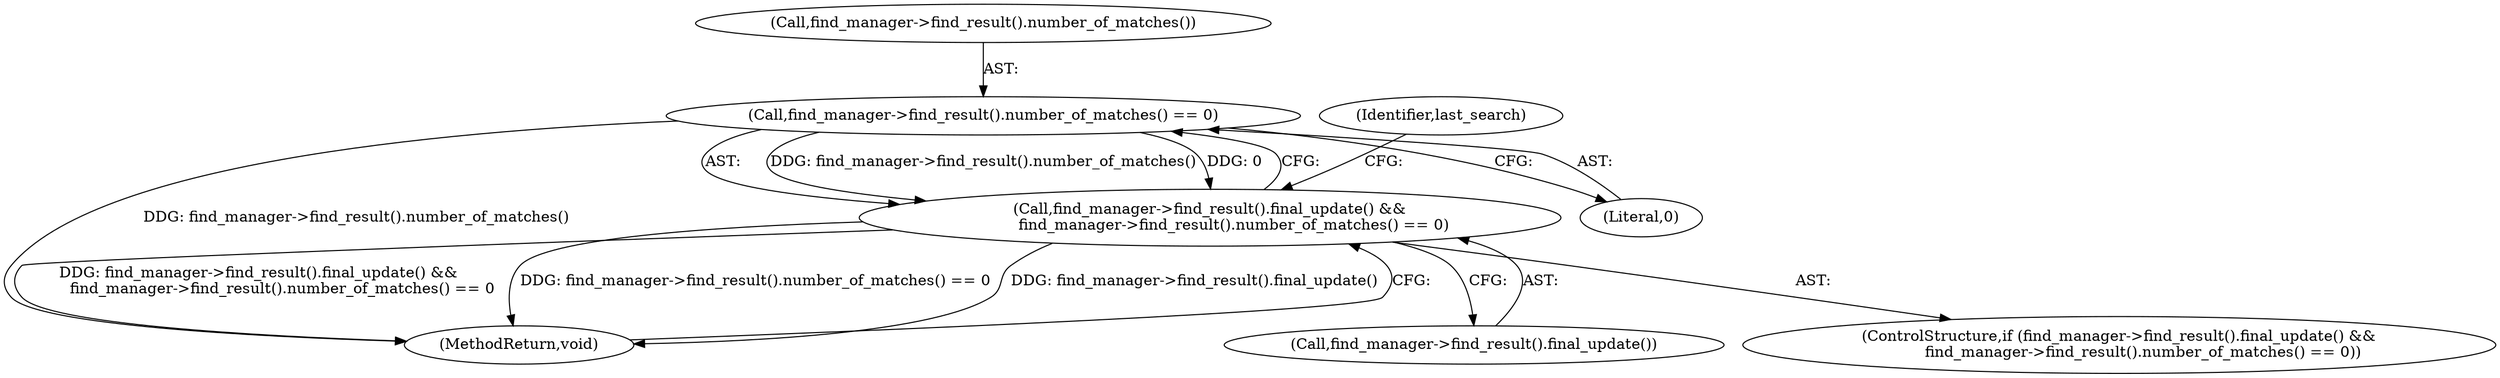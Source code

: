 digraph "1_Chrome_c90c6ca59378d7e86d1a2f28fe96bada35df1508_4@del" {
"1000127" [label="(Call,find_manager->find_result().number_of_matches() == 0)"];
"1000125" [label="(Call,find_manager->find_result().final_update() &&\n          find_manager->find_result().number_of_matches() == 0)"];
"1000127" [label="(Call,find_manager->find_result().number_of_matches() == 0)"];
"1000192" [label="(MethodReturn,void)"];
"1000129" [label="(Literal,0)"];
"1000126" [label="(Call,find_manager->find_result().final_update())"];
"1000124" [label="(ControlStructure,if (find_manager->find_result().final_update() &&\n          find_manager->find_result().number_of_matches() == 0))"];
"1000128" [label="(Call,find_manager->find_result().number_of_matches())"];
"1000133" [label="(Identifier,last_search)"];
"1000125" [label="(Call,find_manager->find_result().final_update() &&\n          find_manager->find_result().number_of_matches() == 0)"];
"1000127" -> "1000125"  [label="AST: "];
"1000127" -> "1000129"  [label="CFG: "];
"1000128" -> "1000127"  [label="AST: "];
"1000129" -> "1000127"  [label="AST: "];
"1000125" -> "1000127"  [label="CFG: "];
"1000127" -> "1000192"  [label="DDG: find_manager->find_result().number_of_matches()"];
"1000127" -> "1000125"  [label="DDG: find_manager->find_result().number_of_matches()"];
"1000127" -> "1000125"  [label="DDG: 0"];
"1000125" -> "1000124"  [label="AST: "];
"1000125" -> "1000126"  [label="CFG: "];
"1000126" -> "1000125"  [label="AST: "];
"1000133" -> "1000125"  [label="CFG: "];
"1000192" -> "1000125"  [label="CFG: "];
"1000125" -> "1000192"  [label="DDG: find_manager->find_result().final_update() &&\n          find_manager->find_result().number_of_matches() == 0"];
"1000125" -> "1000192"  [label="DDG: find_manager->find_result().number_of_matches() == 0"];
"1000125" -> "1000192"  [label="DDG: find_manager->find_result().final_update()"];
}
